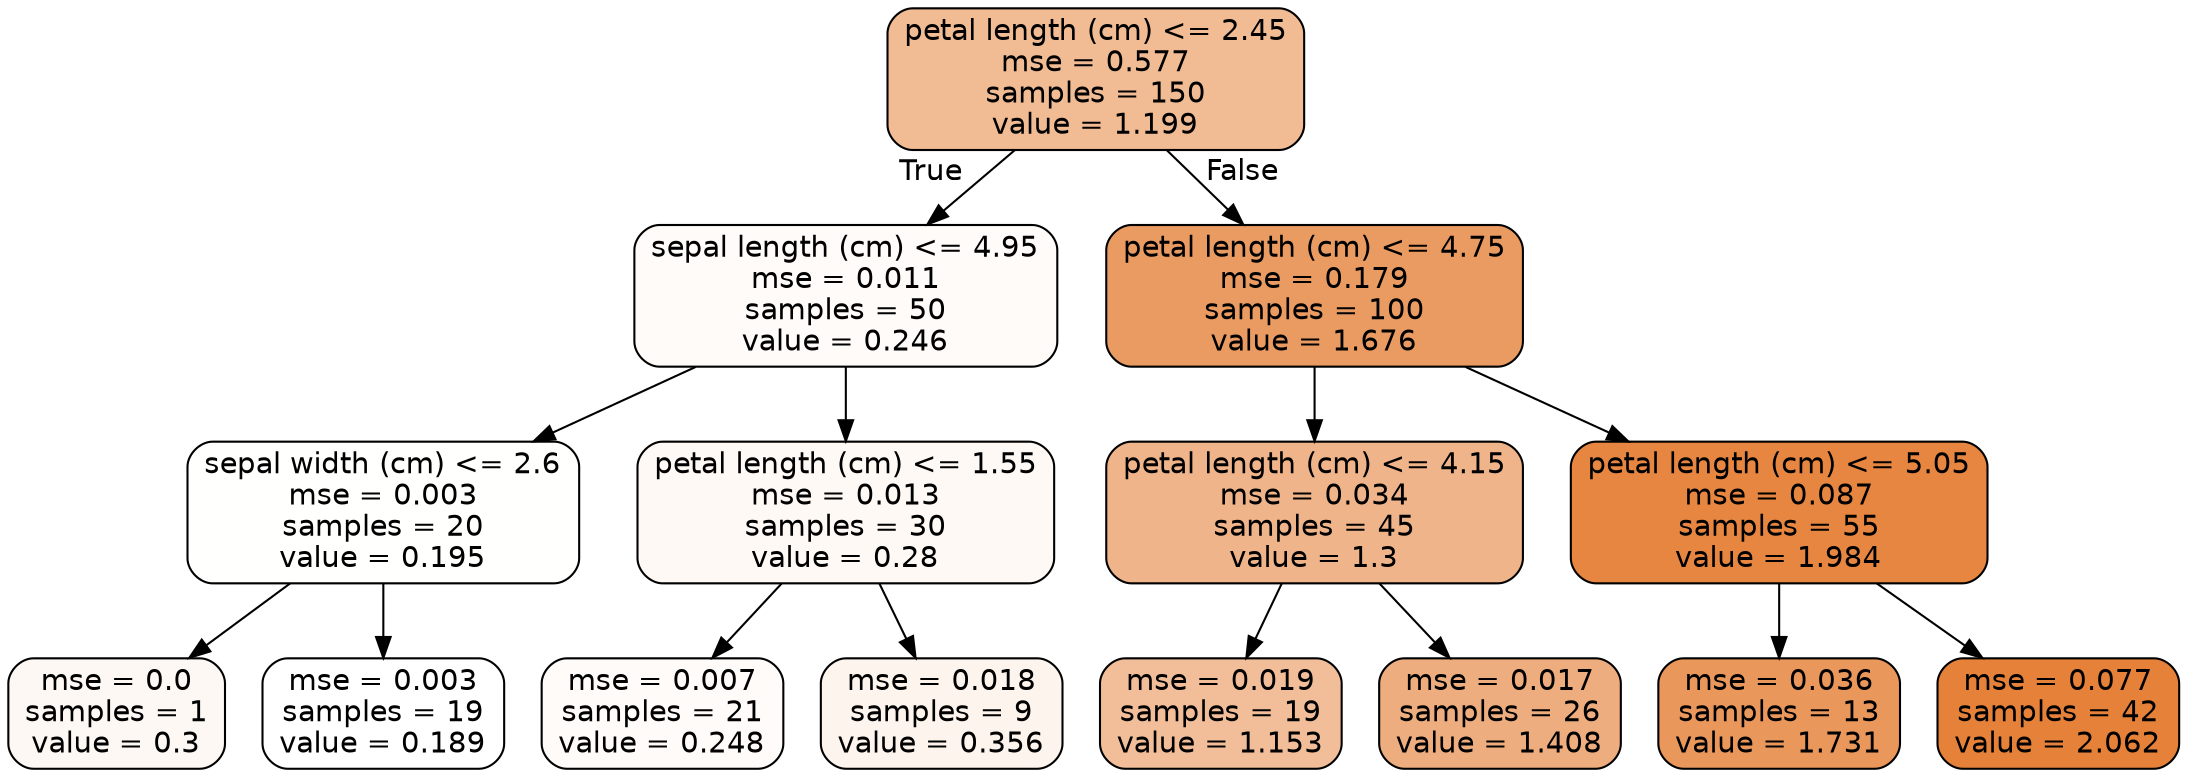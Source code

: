 digraph Tree {
node [shape=box, style="filled, rounded", color="black", fontname=helvetica] ;
edge [fontname=helvetica] ;
0 [label="petal length (cm) <= 2.45\nmse = 0.577\nsamples = 150\nvalue = 1.199", fillcolor="#f1bb94"] ;
1 [label="sepal length (cm) <= 4.95\nmse = 0.011\nsamples = 50\nvalue = 0.246", fillcolor="#fefbf9"] ;
0 -> 1 [labeldistance=2.5, labelangle=45, headlabel="True"] ;
2 [label="sepal width (cm) <= 2.6\nmse = 0.003\nsamples = 20\nvalue = 0.195", fillcolor="#fffffe"] ;
1 -> 2 ;
3 [label="mse = 0.0\nsamples = 1\nvalue = 0.3", fillcolor="#fdf8f3"] ;
2 -> 3 ;
4 [label="mse = 0.003\nsamples = 19\nvalue = 0.189", fillcolor="#ffffff"] ;
2 -> 4 ;
5 [label="petal length (cm) <= 1.55\nmse = 0.013\nsamples = 30\nvalue = 0.28", fillcolor="#fef9f5"] ;
1 -> 5 ;
6 [label="mse = 0.007\nsamples = 21\nvalue = 0.248", fillcolor="#fefbf9"] ;
5 -> 6 ;
7 [label="mse = 0.018\nsamples = 9\nvalue = 0.356", fillcolor="#fdf4ed"] ;
5 -> 7 ;
8 [label="petal length (cm) <= 4.75\nmse = 0.179\nsamples = 100\nvalue = 1.676", fillcolor="#ea9b62"] ;
0 -> 8 [labeldistance=2.5, labelangle=-45, headlabel="False"] ;
9 [label="petal length (cm) <= 4.15\nmse = 0.034\nsamples = 45\nvalue = 1.3", fillcolor="#f0b48a"] ;
8 -> 9 ;
10 [label="mse = 0.019\nsamples = 19\nvalue = 1.153", fillcolor="#f2be99"] ;
9 -> 10 ;
11 [label="mse = 0.017\nsamples = 26\nvalue = 1.408", fillcolor="#eead7e"] ;
9 -> 11 ;
12 [label="petal length (cm) <= 5.05\nmse = 0.087\nsamples = 55\nvalue = 1.984", fillcolor="#e68641"] ;
8 -> 12 ;
13 [label="mse = 0.036\nsamples = 13\nvalue = 1.731", fillcolor="#ea975c"] ;
12 -> 13 ;
14 [label="mse = 0.077\nsamples = 42\nvalue = 2.062", fillcolor="#e58139"] ;
12 -> 14 ;
}